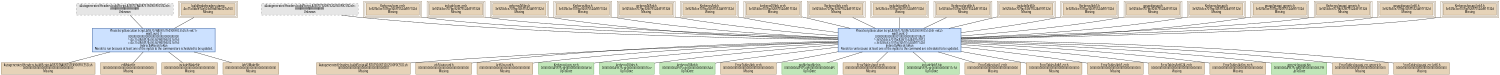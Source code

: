 digraph "Autogenerated Headers" {
   size = "10.000000,8.500000";
   concentrate = false;

   node [ shape = box, style = filled, color = "0.3 0.5 0.6", fillcolor = "0.3 0.2 0.9", fontname = "Monaco", fontsize = "9" ];
   n00001 [ label = "<Autogenerated Headers.build/Script-A1B7078A08731F4900F0C55D.sh>\nffffffffffffffffffffffffffffffff\nUnknown", color = "0.0 0.0 0.5", fillcolor = "0.0 0.0 0.9", style = "filled,dashed" ];
   n00002 [ label = "Autogenerated Headers.build/Script-A1B7078A08731F4900F0C55D.sh\n00000000000000000000000000000000\nMissing", color = "0.1 0.5 0.5", fillcolor = "0.1 0.2 0.9" ];
   n00003 [ label = "et/Makefile\n00000000000000000000000000000000\nMissing", color = "0.1 0.5 0.5", fillcolor = "0.1 0.2 0.9" ];
   n00004 [ label = "include/Makefile\n00000000000000000000000000000000\nMissing", color = "0.1 0.5 0.5", fillcolor = "0.1 0.2 0.9" ];
   n00005 [ label = "krb5/Makefile\n00000000000000000000000000000000\nMissing", color = "0.1 0.5 0.5", fillcolor = "0.1 0.2 0.9" ];
   n00006 [ label = "build/makeheaders.stamp\n4cc75c0bb9f74e503d78d09dc027a163\nMissing", color = "0.1 0.5 0.5", fillcolor = "0.1 0.2 0.9", peripheries = 3 ];
   n00007 [ label = "<Autogenerated Headers.build/Script-A1B707920873202500F0C55D.sh>\nffffffffffffffffffffffffffffffff\nUnknown", color = "0.0 0.0 0.5", fillcolor = "0.0 0.0 0.9", style = "filled,dashed" ];
   n00008 [ label = "Autogenerated Headers.build/Script-A1B707920873202500F0C55D.sh\n00000000000000000000000000000000\nMissing", color = "0.1 0.5 0.5", fillcolor = "0.1 0.2 0.9" ];
   n00009 [ label = "krb5/autoconf.h\n00000000000000000000000000000000\nMissing", color = "0.1 0.5 0.5", fillcolor = "0.1 0.2 0.9" ];
   n00010 [ label = "krb5/osconf.h\n00000000000000000000000000000000\nMissing", color = "0.1 0.5 0.5", fillcolor = "0.1 0.2 0.9" ];
   n00011 [ label = "Kerberos/com_err.h\n0000000043975cde0000000000000d3d\nUpToDate" ];
   n00012 [ label = "kerberosIV/des.h\n0000000043975cdc00000000000016ce\nUpToDate" ];
   n00013 [ label = "kerberosIV/krb.h\n0000000043975cdc000000000000634d\nUpToDate" ];
   n00014 [ label = "ErrorTables/krb_err.h\n00000000000000000000000000000000\nMissing", color = "0.1 0.5 0.5", fillcolor = "0.1 0.2 0.9" ];
   n00015 [ label = "profile/profile.hin\n0000000043975cde0000000000000d85\nUpToDate" ];
   n00016 [ label = "ErrorTables/prof_err.h\n00000000000000000000000000000000\nMissing", color = "0.1 0.5 0.5", fillcolor = "0.1 0.2 0.9" ];
   n00017 [ label = "include/krb5.hin\n0000000043975cdc0000000000011c3d\nUpToDate" ];
   n00018 [ label = "ErrorTables/asn1_err.h\n00000000000000000000000000000000\nMissing", color = "0.1 0.5 0.5", fillcolor = "0.1 0.2 0.9" ];
   n00019 [ label = "ErrorTables/kdb5_err.h\n00000000000000000000000000000000\nMissing", color = "0.1 0.5 0.5", fillcolor = "0.1 0.2 0.9" ];
   n00020 [ label = "ErrorTables/krb5_err.h\n00000000000000000000000000000000\nMissing", color = "0.1 0.5 0.5", fillcolor = "0.1 0.2 0.9" ];
   n00021 [ label = "ErrorTables/krb524_err.h\n00000000000000000000000000000000\nMissing", color = "0.1 0.5 0.5", fillcolor = "0.1 0.2 0.9" ];
   n00022 [ label = "ErrorTables/kv5m_err.h\n00000000000000000000000000000000\nMissing", color = "0.1 0.5 0.5", fillcolor = "0.1 0.2 0.9" ];
   n00023 [ label = "generic/gssapi.hin\n0000000043975cdd0000000000006239\nUpToDate" ];
   n00024 [ label = "ErrorTables/gssapi_err_generic.h\n00000000000000000000000000000000\nMissing", color = "0.1 0.5 0.5", fillcolor = "0.1 0.2 0.9" ];
   n00025 [ label = "ErrorTables/gssapi_err_krb5.h\n00000000000000000000000000000000\nMissing", color = "0.1 0.5 0.5", fillcolor = "0.1 0.2 0.9" ];
   n00026 [ label = "Kerberos/com_err.h\n3e925b3ce707fac926f75524d91f132d\nMissing", color = "0.1 0.5 0.5", fillcolor = "0.1 0.2 0.9", peripheries = 3 ];
   n00027 [ label = "include/com_err.h\n3e925b3ce707fac926f75524d91f132d\nMissing", color = "0.1 0.5 0.5", fillcolor = "0.1 0.2 0.9", peripheries = 3 ];
   n00028 [ label = "kerberosIV/des.h\n3e925b3ce707fac926f75524d91f132d\nMissing", color = "0.1 0.5 0.5", fillcolor = "0.1 0.2 0.9", peripheries = 3 ];
   n00029 [ label = "Kerberos/des.h\n3e925b3ce707fac926f75524d91f132d\nMissing", color = "0.1 0.5 0.5", fillcolor = "0.1 0.2 0.9", peripheries = 3 ];
   n00030 [ label = "kerberosIV/krb.h\n3e925b3ce707fac926f75524d91f132d\nMissing", color = "0.1 0.5 0.5", fillcolor = "0.1 0.2 0.9", peripheries = 3 ];
   n00031 [ label = "Kerberos/krb.h\n3e925b3ce707fac926f75524d91f132d\nMissing", color = "0.1 0.5 0.5", fillcolor = "0.1 0.2 0.9", peripheries = 3 ];
   n00032 [ label = "kerberosIV/krb_err.h\n3e925b3ce707fac926f75524d91f132d\nMissing", color = "0.1 0.5 0.5", fillcolor = "0.1 0.2 0.9", peripheries = 3 ];
   n00033 [ label = "Kerberos/krb_err.h\n3e925b3ce707fac926f75524d91f132d\nMissing", color = "0.1 0.5 0.5", fillcolor = "0.1 0.2 0.9", peripheries = 3 ];
   n00034 [ label = "include/profile.h\n3e925b3ce707fac926f75524d91f132d\nMissing", color = "0.1 0.5 0.5", fillcolor = "0.1 0.2 0.9", peripheries = 3 ];
   n00035 [ label = "Kerberos/profile.h\n3e925b3ce707fac926f75524d91f132d\nMissing", color = "0.1 0.5 0.5", fillcolor = "0.1 0.2 0.9", peripheries = 3 ];
   n00036 [ label = "include/krb5.h\n3e925b3ce707fac926f75524d91f132d\nMissing", color = "0.1 0.5 0.5", fillcolor = "0.1 0.2 0.9", peripheries = 3 ];
   n00037 [ label = "Kerberos/krb5.h\n3e925b3ce707fac926f75524d91f132d\nMissing", color = "0.1 0.5 0.5", fillcolor = "0.1 0.2 0.9", peripheries = 3 ];
   n00038 [ label = "gssapi/gssapi.h\n3e925b3ce707fac926f75524d91f132d\nMissing", color = "0.1 0.5 0.5", fillcolor = "0.1 0.2 0.9", peripheries = 3 ];
   n00039 [ label = "Kerberos/gssapi.h\n3e925b3ce707fac926f75524d91f132d\nMissing", color = "0.1 0.5 0.5", fillcolor = "0.1 0.2 0.9", peripheries = 3 ];
   n00040 [ label = "gssapi/gssapi_generic.h\n3e925b3ce707fac926f75524d91f132d\nMissing", color = "0.1 0.5 0.5", fillcolor = "0.1 0.2 0.9", peripheries = 3 ];
   n00041 [ label = "Kerberos/gssapi_generic.h\n3e925b3ce707fac926f75524d91f132d\nMissing", color = "0.1 0.5 0.5", fillcolor = "0.1 0.2 0.9", peripheries = 3 ];
   n00042 [ label = "gssapi/gssapi_krb5.h\n3e925b3ce707fac926f75524d91f132d\nMissing", color = "0.1 0.5 0.5", fillcolor = "0.1 0.2 0.9", peripheries = 3 ];
   n00043 [ label = "Kerberos/gssapi_krb5.h\n3e925b3ce707fac926f75524d91f132d\nMissing", color = "0.1 0.5 0.5", fillcolor = "0.1 0.2 0.9", peripheries = 3 ];

   node [ shape = box, style = "filled,bold", color = "0.7 0.5 0.7", fillcolor = "0.7 0.2 1.0", fontname = "Monaco", fontsize = "9" ];
   c00001 [ label = "PhaseScriptExecution Script-A1B7078A08731F4900F0C55D.sh <wt:1>\nwaitCount: 0\n00000000000000000000000000000000\n^ 4cc75c0bb9f74e503d78d09dc027a163\n= 4cc75c0bb9f74e503d78d09dc027a163\nIndirectlyNeedsToRun\nNeeds to run because at least one of the inputs to the command are scheduled to be updated.", color = "0.6 0.5 0.7", fillcolor = "0.6 0.2 1.0" ];
   c00002 [ label = "PhaseScriptExecution Script-A1B707920873202500F0C55D.sh <wt:2>\nwaitCount: 0\n00000000000000010000000000010b3f\n^ 3e925b3ce707fac826f75524d91e1812\n= 3e925b3ce707fac926f75524d91f132d\nIndirectlyNeedsToRun\nNeeds to run because at least one of the inputs to the command are scheduled to be updated.", color = "0.6 0.5 0.7", fillcolor = "0.6 0.2 1.0" ];

   edge [ style = solid, color = black, arrowhead = none, arrowtail = normal ];
   n00001 -> { c00001 };
   n00006 -> { c00001 };
   n00007 -> { c00002 };
   n00026 -> { c00002 };
   n00027 -> { c00002 };
   n00028 -> { c00002 };
   n00029 -> { c00002 };
   n00030 -> { c00002 };
   n00031 -> { c00002 };
   n00032 -> { c00002 };
   n00033 -> { c00002 };
   n00034 -> { c00002 };
   n00035 -> { c00002 };
   n00036 -> { c00002 };
   n00037 -> { c00002 };
   n00038 -> { c00002 };
   n00039 -> { c00002 };
   n00040 -> { c00002 };
   n00041 -> { c00002 };
   n00042 -> { c00002 };
   n00043 -> { c00002 };
   c00001 -> { n00002 n00003 n00004 n00005 };
   c00002 -> { n00008 n00009 n00010 n00011 n00012 n00013 n00014 n00015 n00016 n00017 n00018 n00019 n00020 n00021 n00022 n00023 n00024 n00025 };

   edge [ style = solid, color = gray60, arrowhead = none, arrowtail = normal ];
}
